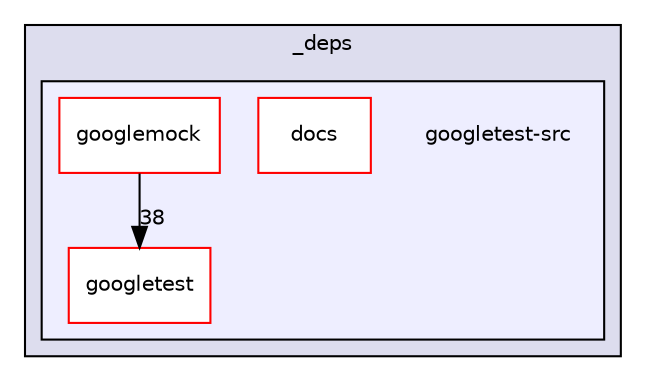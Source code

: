 digraph "build/_deps/googletest-src" {
  bgcolor=transparent;
  compound=true
  node [ fontsize="10", fontname="Helvetica"];
  edge [ labelfontsize="10", labelfontname="Helvetica"];
  subgraph clusterdir_a57a94e38c03835eed49274b75b0176d {
    graph [ bgcolor="#ddddee", pencolor="black", label="_deps" fontname="Helvetica", fontsize="10", URL="dir_a57a94e38c03835eed49274b75b0176d.html"]
  subgraph clusterdir_b8d6b26144d6312ab7a4ea26f9e69ccf {
    graph [ bgcolor="#eeeeff", pencolor="black", label="" URL="dir_b8d6b26144d6312ab7a4ea26f9e69ccf.html"];
    dir_b8d6b26144d6312ab7a4ea26f9e69ccf [shape=plaintext label="googletest-src"];
  dir_90d2fefc581f341cec183ba8d31b4dbd [shape=box label="docs" fillcolor="white" style="filled" color="red" URL="dir_90d2fefc581f341cec183ba8d31b4dbd.html"];
  dir_c5f655d618205cb28123d4e6a51ea001 [shape=box label="googlemock" fillcolor="white" style="filled" color="red" URL="dir_c5f655d618205cb28123d4e6a51ea001.html"];
  dir_001a0f336d1d0a6c17b1be78e41a6b36 [shape=box label="googletest" fillcolor="white" style="filled" color="red" URL="dir_001a0f336d1d0a6c17b1be78e41a6b36.html"];
  }
  }
  dir_c5f655d618205cb28123d4e6a51ea001->dir_001a0f336d1d0a6c17b1be78e41a6b36 [headlabel="38", labeldistance=1.5 headhref="dir_000007_000013.html"];
}
